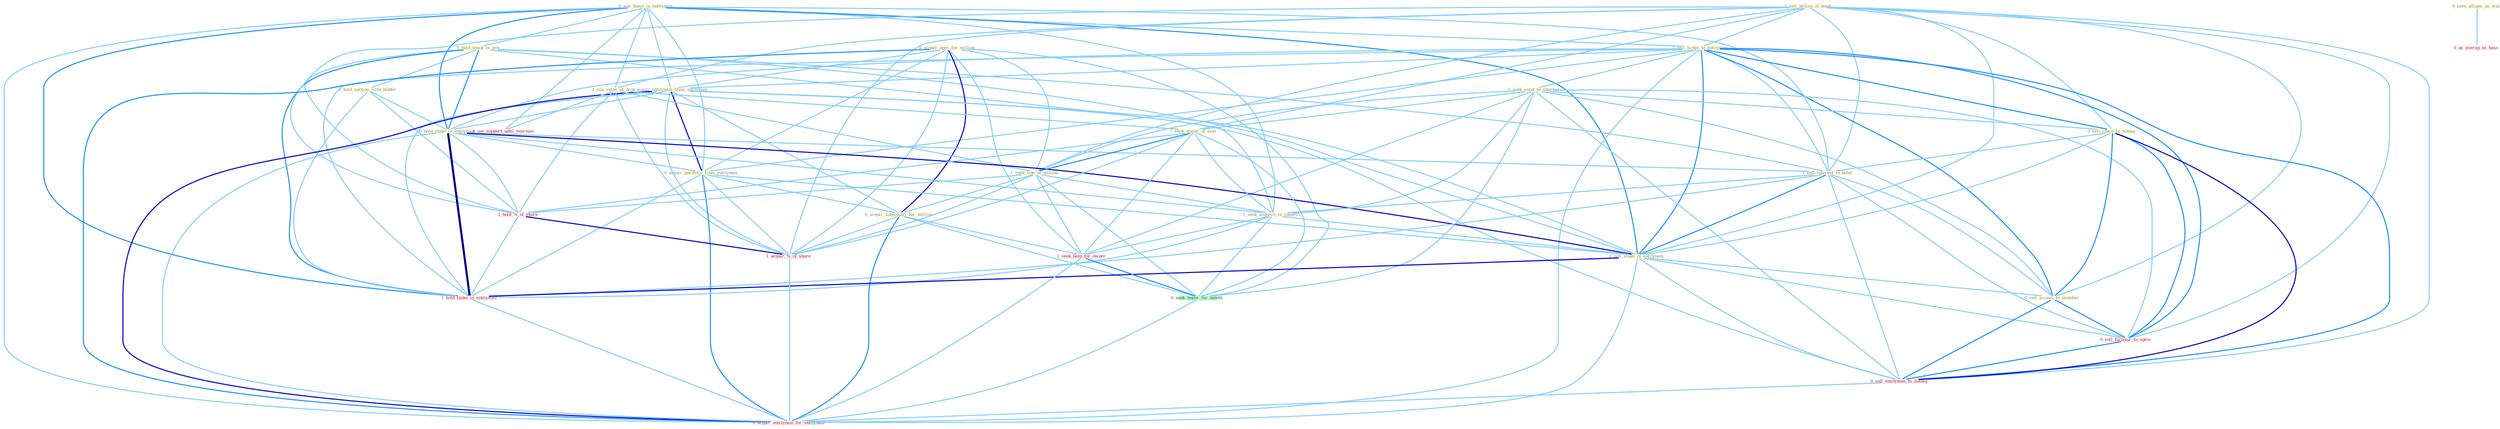 Graph G{ 
    node
    [shape=polygon,style=filled,width=.5,height=.06,color="#BDFCC9",fixedsize=true,fontsize=4,
    fontcolor="#2f4f4f"];
    {node
    [color="#ffffe0", fontcolor="#8b7d6b"] "0_see_these_in_entitynam " "0_seen_allianc_as_wai " "0_hold_stock_in_mix " "1_sell_billion_of_bond " "1_sell_ticket_to_entitynam " "0_hold_auction_with_bidder " "1_seek_solut_to_shortag " "0_sell_chain_to_manag " "0_acquir_oper_for_million " "0_acquir_entitynam_from_entitynam " "1_see_veloc_of_drop " "0_hold_stake_in_entitynam " "1_seek_major_of_seat " "0_acquir_portfolio_from_entitynam " "1_sell_interest_in_hotel " "1_seek_line_of_million " "1_seek_acquisit_in_industri " "0_acquir_subsidiari_for_million " "1_sell_stake_in_entitynam " "0_sell_access_to_member "}
{node [color="#fff0f5", fontcolor="#b22222"] "1_hold_%_of_share " "1_hold_stake_in_entitynam " "1_seek_help_for_owner " "1_acquir_%_of_share " "1_see_support_until_yearnum " "0_sell_furnitur_to_agenc " "0_us_averag_as_base " "0_sell_entitynam_to_manag " "0_acquir_entitynam_for_entitynam "}
edge [color="#B0E2FF"];

	"0_see_these_in_entitynam " -- "0_hold_stock_in_mix " [w="1", color="#87cefa" ];
	"0_see_these_in_entitynam " -- "1_sell_ticket_to_entitynam " [w="1", color="#87cefa" ];
	"0_see_these_in_entitynam " -- "0_acquir_entitynam_from_entitynam " [w="1", color="#87cefa" ];
	"0_see_these_in_entitynam " -- "1_see_veloc_of_drop " [w="1", color="#87cefa" ];
	"0_see_these_in_entitynam " -- "0_hold_stake_in_entitynam " [w="2", color="#1e90ff" , len=0.8];
	"0_see_these_in_entitynam " -- "0_acquir_portfolio_from_entitynam " [w="1", color="#87cefa" ];
	"0_see_these_in_entitynam " -- "1_sell_interest_in_hotel " [w="1", color="#87cefa" ];
	"0_see_these_in_entitynam " -- "1_seek_acquisit_in_industri " [w="1", color="#87cefa" ];
	"0_see_these_in_entitynam " -- "1_sell_stake_in_entitynam " [w="2", color="#1e90ff" , len=0.8];
	"0_see_these_in_entitynam " -- "1_hold_stake_in_entitynam " [w="2", color="#1e90ff" , len=0.8];
	"0_see_these_in_entitynam " -- "1_see_support_until_yearnum " [w="1", color="#87cefa" ];
	"0_see_these_in_entitynam " -- "0_acquir_entitynam_for_entitynam " [w="1", color="#87cefa" ];
	"0_seen_allianc_as_wai " -- "0_us_averag_as_base " [w="1", color="#87cefa" ];
	"0_hold_stock_in_mix " -- "0_hold_auction_with_bidder " [w="1", color="#87cefa" ];
	"0_hold_stock_in_mix " -- "0_hold_stake_in_entitynam " [w="2", color="#1e90ff" , len=0.8];
	"0_hold_stock_in_mix " -- "1_sell_interest_in_hotel " [w="1", color="#87cefa" ];
	"0_hold_stock_in_mix " -- "1_seek_acquisit_in_industri " [w="1", color="#87cefa" ];
	"0_hold_stock_in_mix " -- "1_sell_stake_in_entitynam " [w="1", color="#87cefa" ];
	"0_hold_stock_in_mix " -- "1_hold_%_of_share " [w="1", color="#87cefa" ];
	"0_hold_stock_in_mix " -- "1_hold_stake_in_entitynam " [w="2", color="#1e90ff" , len=0.8];
	"1_sell_billion_of_bond " -- "1_sell_ticket_to_entitynam " [w="1", color="#87cefa" ];
	"1_sell_billion_of_bond " -- "0_sell_chain_to_manag " [w="1", color="#87cefa" ];
	"1_sell_billion_of_bond " -- "1_see_veloc_of_drop " [w="1", color="#87cefa" ];
	"1_sell_billion_of_bond " -- "1_seek_major_of_seat " [w="1", color="#87cefa" ];
	"1_sell_billion_of_bond " -- "1_sell_interest_in_hotel " [w="1", color="#87cefa" ];
	"1_sell_billion_of_bond " -- "1_seek_line_of_million " [w="1", color="#87cefa" ];
	"1_sell_billion_of_bond " -- "1_sell_stake_in_entitynam " [w="1", color="#87cefa" ];
	"1_sell_billion_of_bond " -- "0_sell_access_to_member " [w="1", color="#87cefa" ];
	"1_sell_billion_of_bond " -- "1_hold_%_of_share " [w="1", color="#87cefa" ];
	"1_sell_billion_of_bond " -- "1_acquir_%_of_share " [w="1", color="#87cefa" ];
	"1_sell_billion_of_bond " -- "0_sell_furnitur_to_agenc " [w="1", color="#87cefa" ];
	"1_sell_billion_of_bond " -- "0_sell_entitynam_to_manag " [w="1", color="#87cefa" ];
	"1_sell_ticket_to_entitynam " -- "1_seek_solut_to_shortag " [w="1", color="#87cefa" ];
	"1_sell_ticket_to_entitynam " -- "0_sell_chain_to_manag " [w="2", color="#1e90ff" , len=0.8];
	"1_sell_ticket_to_entitynam " -- "0_acquir_entitynam_from_entitynam " [w="1", color="#87cefa" ];
	"1_sell_ticket_to_entitynam " -- "0_hold_stake_in_entitynam " [w="1", color="#87cefa" ];
	"1_sell_ticket_to_entitynam " -- "0_acquir_portfolio_from_entitynam " [w="1", color="#87cefa" ];
	"1_sell_ticket_to_entitynam " -- "1_sell_interest_in_hotel " [w="1", color="#87cefa" ];
	"1_sell_ticket_to_entitynam " -- "1_sell_stake_in_entitynam " [w="2", color="#1e90ff" , len=0.8];
	"1_sell_ticket_to_entitynam " -- "0_sell_access_to_member " [w="2", color="#1e90ff" , len=0.8];
	"1_sell_ticket_to_entitynam " -- "1_hold_stake_in_entitynam " [w="1", color="#87cefa" ];
	"1_sell_ticket_to_entitynam " -- "0_sell_furnitur_to_agenc " [w="2", color="#1e90ff" , len=0.8];
	"1_sell_ticket_to_entitynam " -- "0_sell_entitynam_to_manag " [w="2", color="#1e90ff" , len=0.8];
	"1_sell_ticket_to_entitynam " -- "0_acquir_entitynam_for_entitynam " [w="1", color="#87cefa" ];
	"0_hold_auction_with_bidder " -- "0_hold_stake_in_entitynam " [w="1", color="#87cefa" ];
	"0_hold_auction_with_bidder " -- "1_hold_%_of_share " [w="1", color="#87cefa" ];
	"0_hold_auction_with_bidder " -- "1_hold_stake_in_entitynam " [w="1", color="#87cefa" ];
	"1_seek_solut_to_shortag " -- "0_sell_chain_to_manag " [w="1", color="#87cefa" ];
	"1_seek_solut_to_shortag " -- "1_seek_major_of_seat " [w="1", color="#87cefa" ];
	"1_seek_solut_to_shortag " -- "1_seek_line_of_million " [w="1", color="#87cefa" ];
	"1_seek_solut_to_shortag " -- "1_seek_acquisit_in_industri " [w="1", color="#87cefa" ];
	"1_seek_solut_to_shortag " -- "0_sell_access_to_member " [w="1", color="#87cefa" ];
	"1_seek_solut_to_shortag " -- "1_seek_help_for_owner " [w="1", color="#87cefa" ];
	"1_seek_solut_to_shortag " -- "0_seek_buyer_for_month " [w="1", color="#87cefa" ];
	"1_seek_solut_to_shortag " -- "0_sell_furnitur_to_agenc " [w="1", color="#87cefa" ];
	"1_seek_solut_to_shortag " -- "0_sell_entitynam_to_manag " [w="1", color="#87cefa" ];
	"0_sell_chain_to_manag " -- "1_sell_interest_in_hotel " [w="1", color="#87cefa" ];
	"0_sell_chain_to_manag " -- "1_sell_stake_in_entitynam " [w="1", color="#87cefa" ];
	"0_sell_chain_to_manag " -- "0_sell_access_to_member " [w="2", color="#1e90ff" , len=0.8];
	"0_sell_chain_to_manag " -- "0_sell_furnitur_to_agenc " [w="2", color="#1e90ff" , len=0.8];
	"0_sell_chain_to_manag " -- "0_sell_entitynam_to_manag " [w="3", color="#0000cd" , len=0.6];
	"0_acquir_oper_for_million " -- "0_acquir_entitynam_from_entitynam " [w="1", color="#87cefa" ];
	"0_acquir_oper_for_million " -- "0_acquir_portfolio_from_entitynam " [w="1", color="#87cefa" ];
	"0_acquir_oper_for_million " -- "1_seek_line_of_million " [w="1", color="#87cefa" ];
	"0_acquir_oper_for_million " -- "0_acquir_subsidiari_for_million " [w="3", color="#0000cd" , len=0.6];
	"0_acquir_oper_for_million " -- "1_seek_help_for_owner " [w="1", color="#87cefa" ];
	"0_acquir_oper_for_million " -- "0_seek_buyer_for_month " [w="1", color="#87cefa" ];
	"0_acquir_oper_for_million " -- "1_acquir_%_of_share " [w="1", color="#87cefa" ];
	"0_acquir_oper_for_million " -- "0_acquir_entitynam_for_entitynam " [w="2", color="#1e90ff" , len=0.8];
	"0_acquir_entitynam_from_entitynam " -- "0_hold_stake_in_entitynam " [w="1", color="#87cefa" ];
	"0_acquir_entitynam_from_entitynam " -- "0_acquir_portfolio_from_entitynam " [w="3", color="#0000cd" , len=0.6];
	"0_acquir_entitynam_from_entitynam " -- "0_acquir_subsidiari_for_million " [w="1", color="#87cefa" ];
	"0_acquir_entitynam_from_entitynam " -- "1_sell_stake_in_entitynam " [w="1", color="#87cefa" ];
	"0_acquir_entitynam_from_entitynam " -- "1_hold_stake_in_entitynam " [w="1", color="#87cefa" ];
	"0_acquir_entitynam_from_entitynam " -- "1_acquir_%_of_share " [w="1", color="#87cefa" ];
	"0_acquir_entitynam_from_entitynam " -- "0_sell_entitynam_to_manag " [w="1", color="#87cefa" ];
	"0_acquir_entitynam_from_entitynam " -- "0_acquir_entitynam_for_entitynam " [w="3", color="#0000cd" , len=0.6];
	"1_see_veloc_of_drop " -- "1_seek_major_of_seat " [w="1", color="#87cefa" ];
	"1_see_veloc_of_drop " -- "1_seek_line_of_million " [w="1", color="#87cefa" ];
	"1_see_veloc_of_drop " -- "1_hold_%_of_share " [w="1", color="#87cefa" ];
	"1_see_veloc_of_drop " -- "1_acquir_%_of_share " [w="1", color="#87cefa" ];
	"1_see_veloc_of_drop " -- "1_see_support_until_yearnum " [w="1", color="#87cefa" ];
	"0_hold_stake_in_entitynam " -- "0_acquir_portfolio_from_entitynam " [w="1", color="#87cefa" ];
	"0_hold_stake_in_entitynam " -- "1_sell_interest_in_hotel " [w="1", color="#87cefa" ];
	"0_hold_stake_in_entitynam " -- "1_seek_acquisit_in_industri " [w="1", color="#87cefa" ];
	"0_hold_stake_in_entitynam " -- "1_sell_stake_in_entitynam " [w="3", color="#0000cd" , len=0.6];
	"0_hold_stake_in_entitynam " -- "1_hold_%_of_share " [w="1", color="#87cefa" ];
	"0_hold_stake_in_entitynam " -- "1_hold_stake_in_entitynam " [w="4", style=bold, color="#000080", len=0.4];
	"0_hold_stake_in_entitynam " -- "0_acquir_entitynam_for_entitynam " [w="1", color="#87cefa" ];
	"1_seek_major_of_seat " -- "1_seek_line_of_million " [w="2", color="#1e90ff" , len=0.8];
	"1_seek_major_of_seat " -- "1_seek_acquisit_in_industri " [w="1", color="#87cefa" ];
	"1_seek_major_of_seat " -- "1_hold_%_of_share " [w="1", color="#87cefa" ];
	"1_seek_major_of_seat " -- "1_seek_help_for_owner " [w="1", color="#87cefa" ];
	"1_seek_major_of_seat " -- "0_seek_buyer_for_month " [w="1", color="#87cefa" ];
	"1_seek_major_of_seat " -- "1_acquir_%_of_share " [w="1", color="#87cefa" ];
	"0_acquir_portfolio_from_entitynam " -- "0_acquir_subsidiari_for_million " [w="1", color="#87cefa" ];
	"0_acquir_portfolio_from_entitynam " -- "1_sell_stake_in_entitynam " [w="1", color="#87cefa" ];
	"0_acquir_portfolio_from_entitynam " -- "1_hold_stake_in_entitynam " [w="1", color="#87cefa" ];
	"0_acquir_portfolio_from_entitynam " -- "1_acquir_%_of_share " [w="1", color="#87cefa" ];
	"0_acquir_portfolio_from_entitynam " -- "0_acquir_entitynam_for_entitynam " [w="2", color="#1e90ff" , len=0.8];
	"1_sell_interest_in_hotel " -- "1_seek_acquisit_in_industri " [w="1", color="#87cefa" ];
	"1_sell_interest_in_hotel " -- "1_sell_stake_in_entitynam " [w="2", color="#1e90ff" , len=0.8];
	"1_sell_interest_in_hotel " -- "0_sell_access_to_member " [w="1", color="#87cefa" ];
	"1_sell_interest_in_hotel " -- "1_hold_stake_in_entitynam " [w="1", color="#87cefa" ];
	"1_sell_interest_in_hotel " -- "0_sell_furnitur_to_agenc " [w="1", color="#87cefa" ];
	"1_sell_interest_in_hotel " -- "0_sell_entitynam_to_manag " [w="1", color="#87cefa" ];
	"1_seek_line_of_million " -- "1_seek_acquisit_in_industri " [w="1", color="#87cefa" ];
	"1_seek_line_of_million " -- "0_acquir_subsidiari_for_million " [w="1", color="#87cefa" ];
	"1_seek_line_of_million " -- "1_hold_%_of_share " [w="1", color="#87cefa" ];
	"1_seek_line_of_million " -- "1_seek_help_for_owner " [w="1", color="#87cefa" ];
	"1_seek_line_of_million " -- "0_seek_buyer_for_month " [w="1", color="#87cefa" ];
	"1_seek_line_of_million " -- "1_acquir_%_of_share " [w="1", color="#87cefa" ];
	"1_seek_acquisit_in_industri " -- "1_sell_stake_in_entitynam " [w="1", color="#87cefa" ];
	"1_seek_acquisit_in_industri " -- "1_hold_stake_in_entitynam " [w="1", color="#87cefa" ];
	"1_seek_acquisit_in_industri " -- "1_seek_help_for_owner " [w="1", color="#87cefa" ];
	"1_seek_acquisit_in_industri " -- "0_seek_buyer_for_month " [w="1", color="#87cefa" ];
	"0_acquir_subsidiari_for_million " -- "1_seek_help_for_owner " [w="1", color="#87cefa" ];
	"0_acquir_subsidiari_for_million " -- "0_seek_buyer_for_month " [w="1", color="#87cefa" ];
	"0_acquir_subsidiari_for_million " -- "1_acquir_%_of_share " [w="1", color="#87cefa" ];
	"0_acquir_subsidiari_for_million " -- "0_acquir_entitynam_for_entitynam " [w="2", color="#1e90ff" , len=0.8];
	"1_sell_stake_in_entitynam " -- "0_sell_access_to_member " [w="1", color="#87cefa" ];
	"1_sell_stake_in_entitynam " -- "1_hold_stake_in_entitynam " [w="3", color="#0000cd" , len=0.6];
	"1_sell_stake_in_entitynam " -- "0_sell_furnitur_to_agenc " [w="1", color="#87cefa" ];
	"1_sell_stake_in_entitynam " -- "0_sell_entitynam_to_manag " [w="1", color="#87cefa" ];
	"1_sell_stake_in_entitynam " -- "0_acquir_entitynam_for_entitynam " [w="1", color="#87cefa" ];
	"0_sell_access_to_member " -- "0_sell_furnitur_to_agenc " [w="2", color="#1e90ff" , len=0.8];
	"0_sell_access_to_member " -- "0_sell_entitynam_to_manag " [w="2", color="#1e90ff" , len=0.8];
	"1_hold_%_of_share " -- "1_hold_stake_in_entitynam " [w="1", color="#87cefa" ];
	"1_hold_%_of_share " -- "1_acquir_%_of_share " [w="3", color="#0000cd" , len=0.6];
	"1_hold_stake_in_entitynam " -- "0_acquir_entitynam_for_entitynam " [w="1", color="#87cefa" ];
	"1_seek_help_for_owner " -- "0_seek_buyer_for_month " [w="2", color="#1e90ff" , len=0.8];
	"1_seek_help_for_owner " -- "0_acquir_entitynam_for_entitynam " [w="1", color="#87cefa" ];
	"0_seek_buyer_for_month " -- "0_acquir_entitynam_for_entitynam " [w="1", color="#87cefa" ];
	"1_acquir_%_of_share " -- "0_acquir_entitynam_for_entitynam " [w="1", color="#87cefa" ];
	"0_sell_furnitur_to_agenc " -- "0_sell_entitynam_to_manag " [w="2", color="#1e90ff" , len=0.8];
	"0_sell_entitynam_to_manag " -- "0_acquir_entitynam_for_entitynam " [w="1", color="#87cefa" ];
}